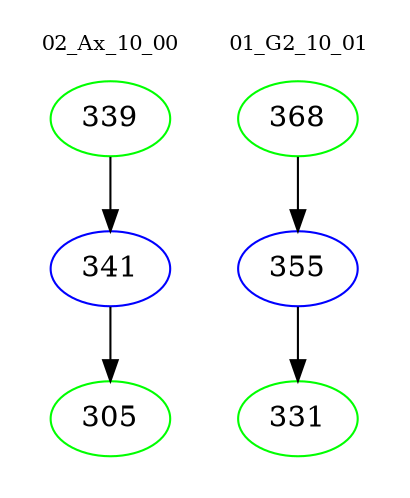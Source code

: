 digraph{
subgraph cluster_0 {
color = white
label = "02_Ax_10_00";
fontsize=10;
T0_339 [label="339", color="green"]
T0_339 -> T0_341 [color="black"]
T0_341 [label="341", color="blue"]
T0_341 -> T0_305 [color="black"]
T0_305 [label="305", color="green"]
}
subgraph cluster_1 {
color = white
label = "01_G2_10_01";
fontsize=10;
T1_368 [label="368", color="green"]
T1_368 -> T1_355 [color="black"]
T1_355 [label="355", color="blue"]
T1_355 -> T1_331 [color="black"]
T1_331 [label="331", color="green"]
}
}

